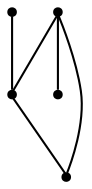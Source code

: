 graph {
  node [shape=point,comment="{\"directed\":false,\"doi\":\"10.1007/978-3-319-27261-0_22\",\"figure\":\"2 (2)\"}"]

  v0 [pos="1188.3455006002523,1436.493681688528"]
  v1 [pos="711.6050263171311,1436.4936816885283"]
  v2 [pos="1275.0260521851494,1436.493681688528"]
  v3 [pos="928.3020176785526,1436.4936816885283"]
  v4 [pos="624.9245383206518,1436.4936816885283"]

  v0 -- v1 [id="-1",pos="1188.3455006002523,1436.493681688528 1182.2549383647295,1382.3681064563348 1145.3782344660199,1349.8174671944132 1101.6629777744067,1349.8174671944132 798.2855620049237,1349.81327041028 798.2855620049237,1349.81327041028 798.2855620049237,1349.81327041028 750.4112412653616,1349.813397585557 711.6008771728763,1388.6232224437606 711.6050263171311,1436.4936816885283"]
  v4 -- v1 [id="-2",pos="624.9245383206518,1436.4936816885283 711.6050263171311,1436.4936816885283 711.6050263171311,1436.4936816885283 711.6050263171311,1436.4936816885283"]
  v1 -- v3 [id="-4",pos="711.6050263171311,1436.4936816885283 928.3020176785526,1436.4936816885283 928.3020176785526,1436.4936816885283 928.3020176785526,1436.4936816885283"]
  v3 -- v0 [id="-6",pos="928.3020176785526,1436.4936816885283 1188.3455006002523,1436.493681688528 1188.3455006002523,1436.493681688528 1188.3455006002523,1436.493681688528"]
  v0 -- v2 [id="-9",pos="1188.3455006002523,1436.493681688528 1275.0260521851494,1436.493681688528 1275.0260521851494,1436.493681688528 1275.0260521851494,1436.493681688528"]
}